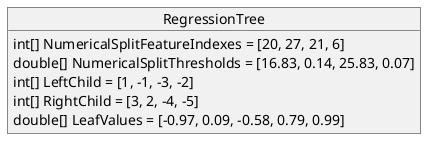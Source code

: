 @startuml
' map "double[]" as London {
'    0 => 1.0 
' }

' map RegressionTree {
'  LeafValues *-> London
'  USA => Washington
'  Germany => Berlin
' }

object RegressionTree {
    int[] NumericalSplitFeatureIndexes = [20, 27, 21, 6]
    double[] NumericalSplitThresholds = [16.83, 0.14, 25.83, 0.07]    
    int[] LeftChild = [1, -1, -3, -2]    
    int[] RightChild = [3, 2, -4, -5]
    double[] LeafValues = [-0.97, 0.09, -0.58, 0.79, 0.99]
}
@enduml

